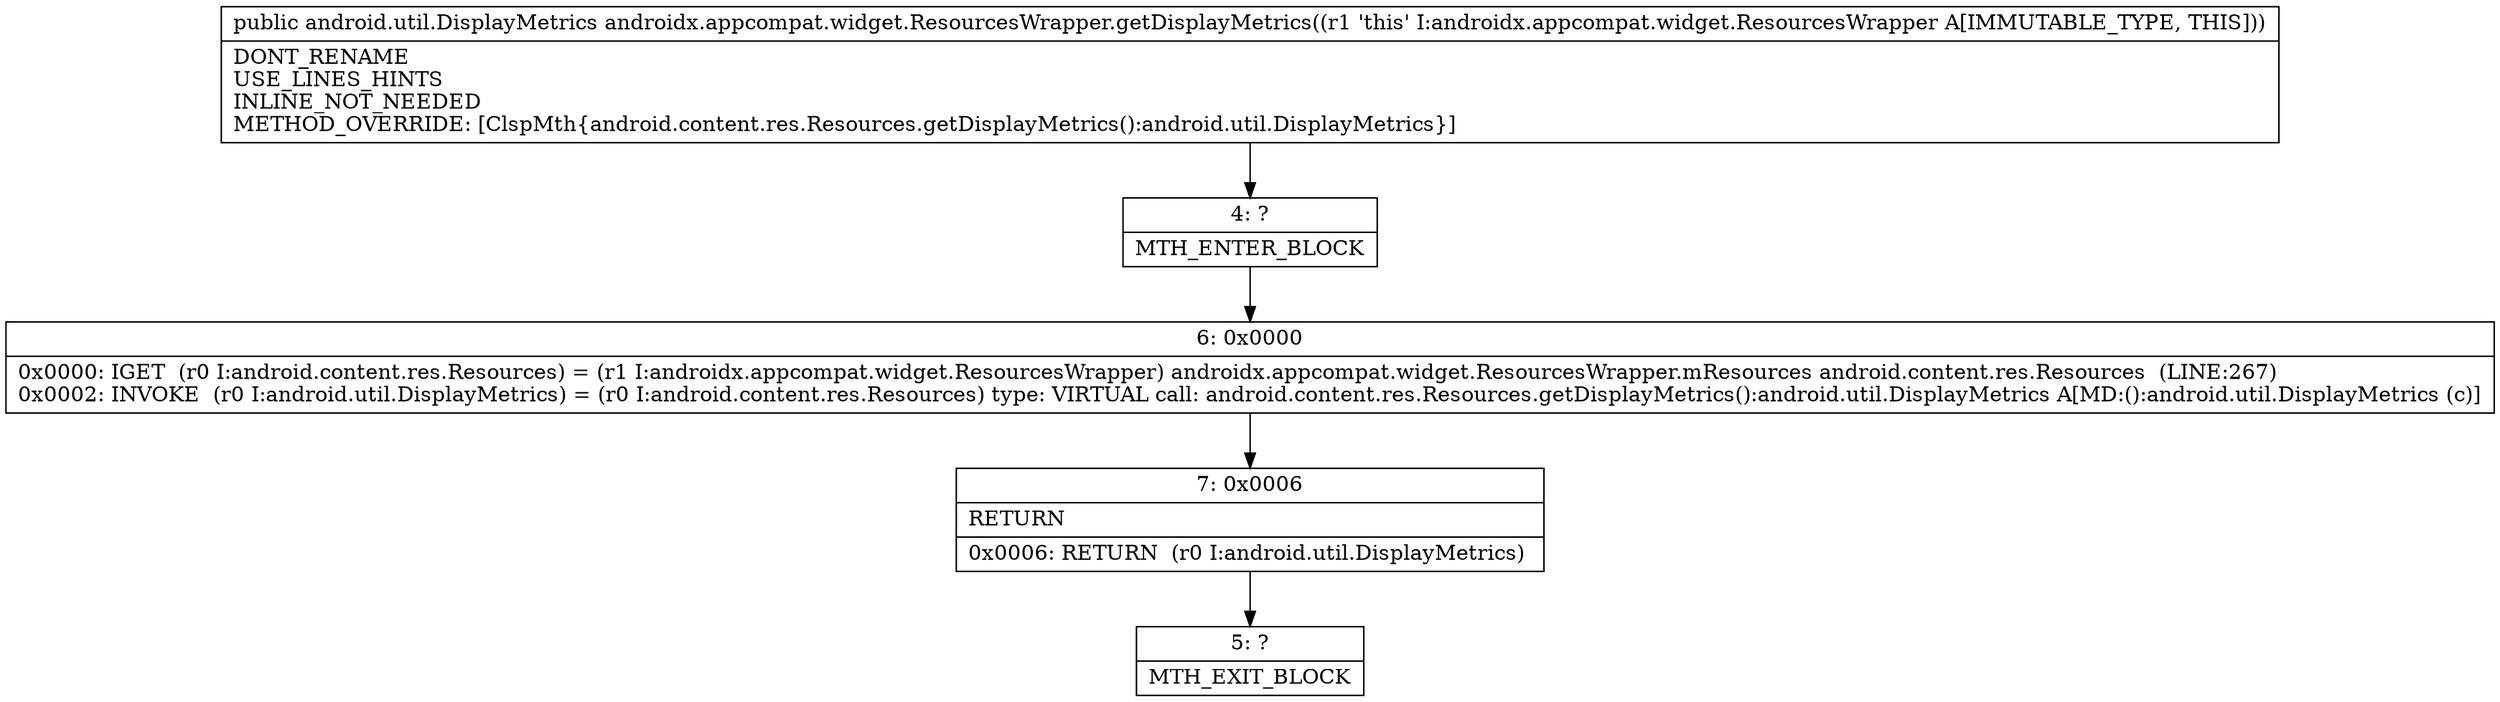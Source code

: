 digraph "CFG forandroidx.appcompat.widget.ResourcesWrapper.getDisplayMetrics()Landroid\/util\/DisplayMetrics;" {
Node_4 [shape=record,label="{4\:\ ?|MTH_ENTER_BLOCK\l}"];
Node_6 [shape=record,label="{6\:\ 0x0000|0x0000: IGET  (r0 I:android.content.res.Resources) = (r1 I:androidx.appcompat.widget.ResourcesWrapper) androidx.appcompat.widget.ResourcesWrapper.mResources android.content.res.Resources  (LINE:267)\l0x0002: INVOKE  (r0 I:android.util.DisplayMetrics) = (r0 I:android.content.res.Resources) type: VIRTUAL call: android.content.res.Resources.getDisplayMetrics():android.util.DisplayMetrics A[MD:():android.util.DisplayMetrics (c)]\l}"];
Node_7 [shape=record,label="{7\:\ 0x0006|RETURN\l|0x0006: RETURN  (r0 I:android.util.DisplayMetrics) \l}"];
Node_5 [shape=record,label="{5\:\ ?|MTH_EXIT_BLOCK\l}"];
MethodNode[shape=record,label="{public android.util.DisplayMetrics androidx.appcompat.widget.ResourcesWrapper.getDisplayMetrics((r1 'this' I:androidx.appcompat.widget.ResourcesWrapper A[IMMUTABLE_TYPE, THIS]))  | DONT_RENAME\lUSE_LINES_HINTS\lINLINE_NOT_NEEDED\lMETHOD_OVERRIDE: [ClspMth\{android.content.res.Resources.getDisplayMetrics():android.util.DisplayMetrics\}]\l}"];
MethodNode -> Node_4;Node_4 -> Node_6;
Node_6 -> Node_7;
Node_7 -> Node_5;
}

